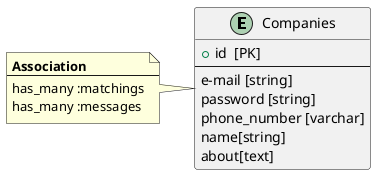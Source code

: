 @startuml company

entity "Companies" as company {
  +id  [PK]
  --
  e-mail [string]
  password [string]
  phone_number [varchar]
  name[string]
  about[text]
}

note left
  **Association**
  --
  has_many :matchings
  has_many :messages
end note

@enduml